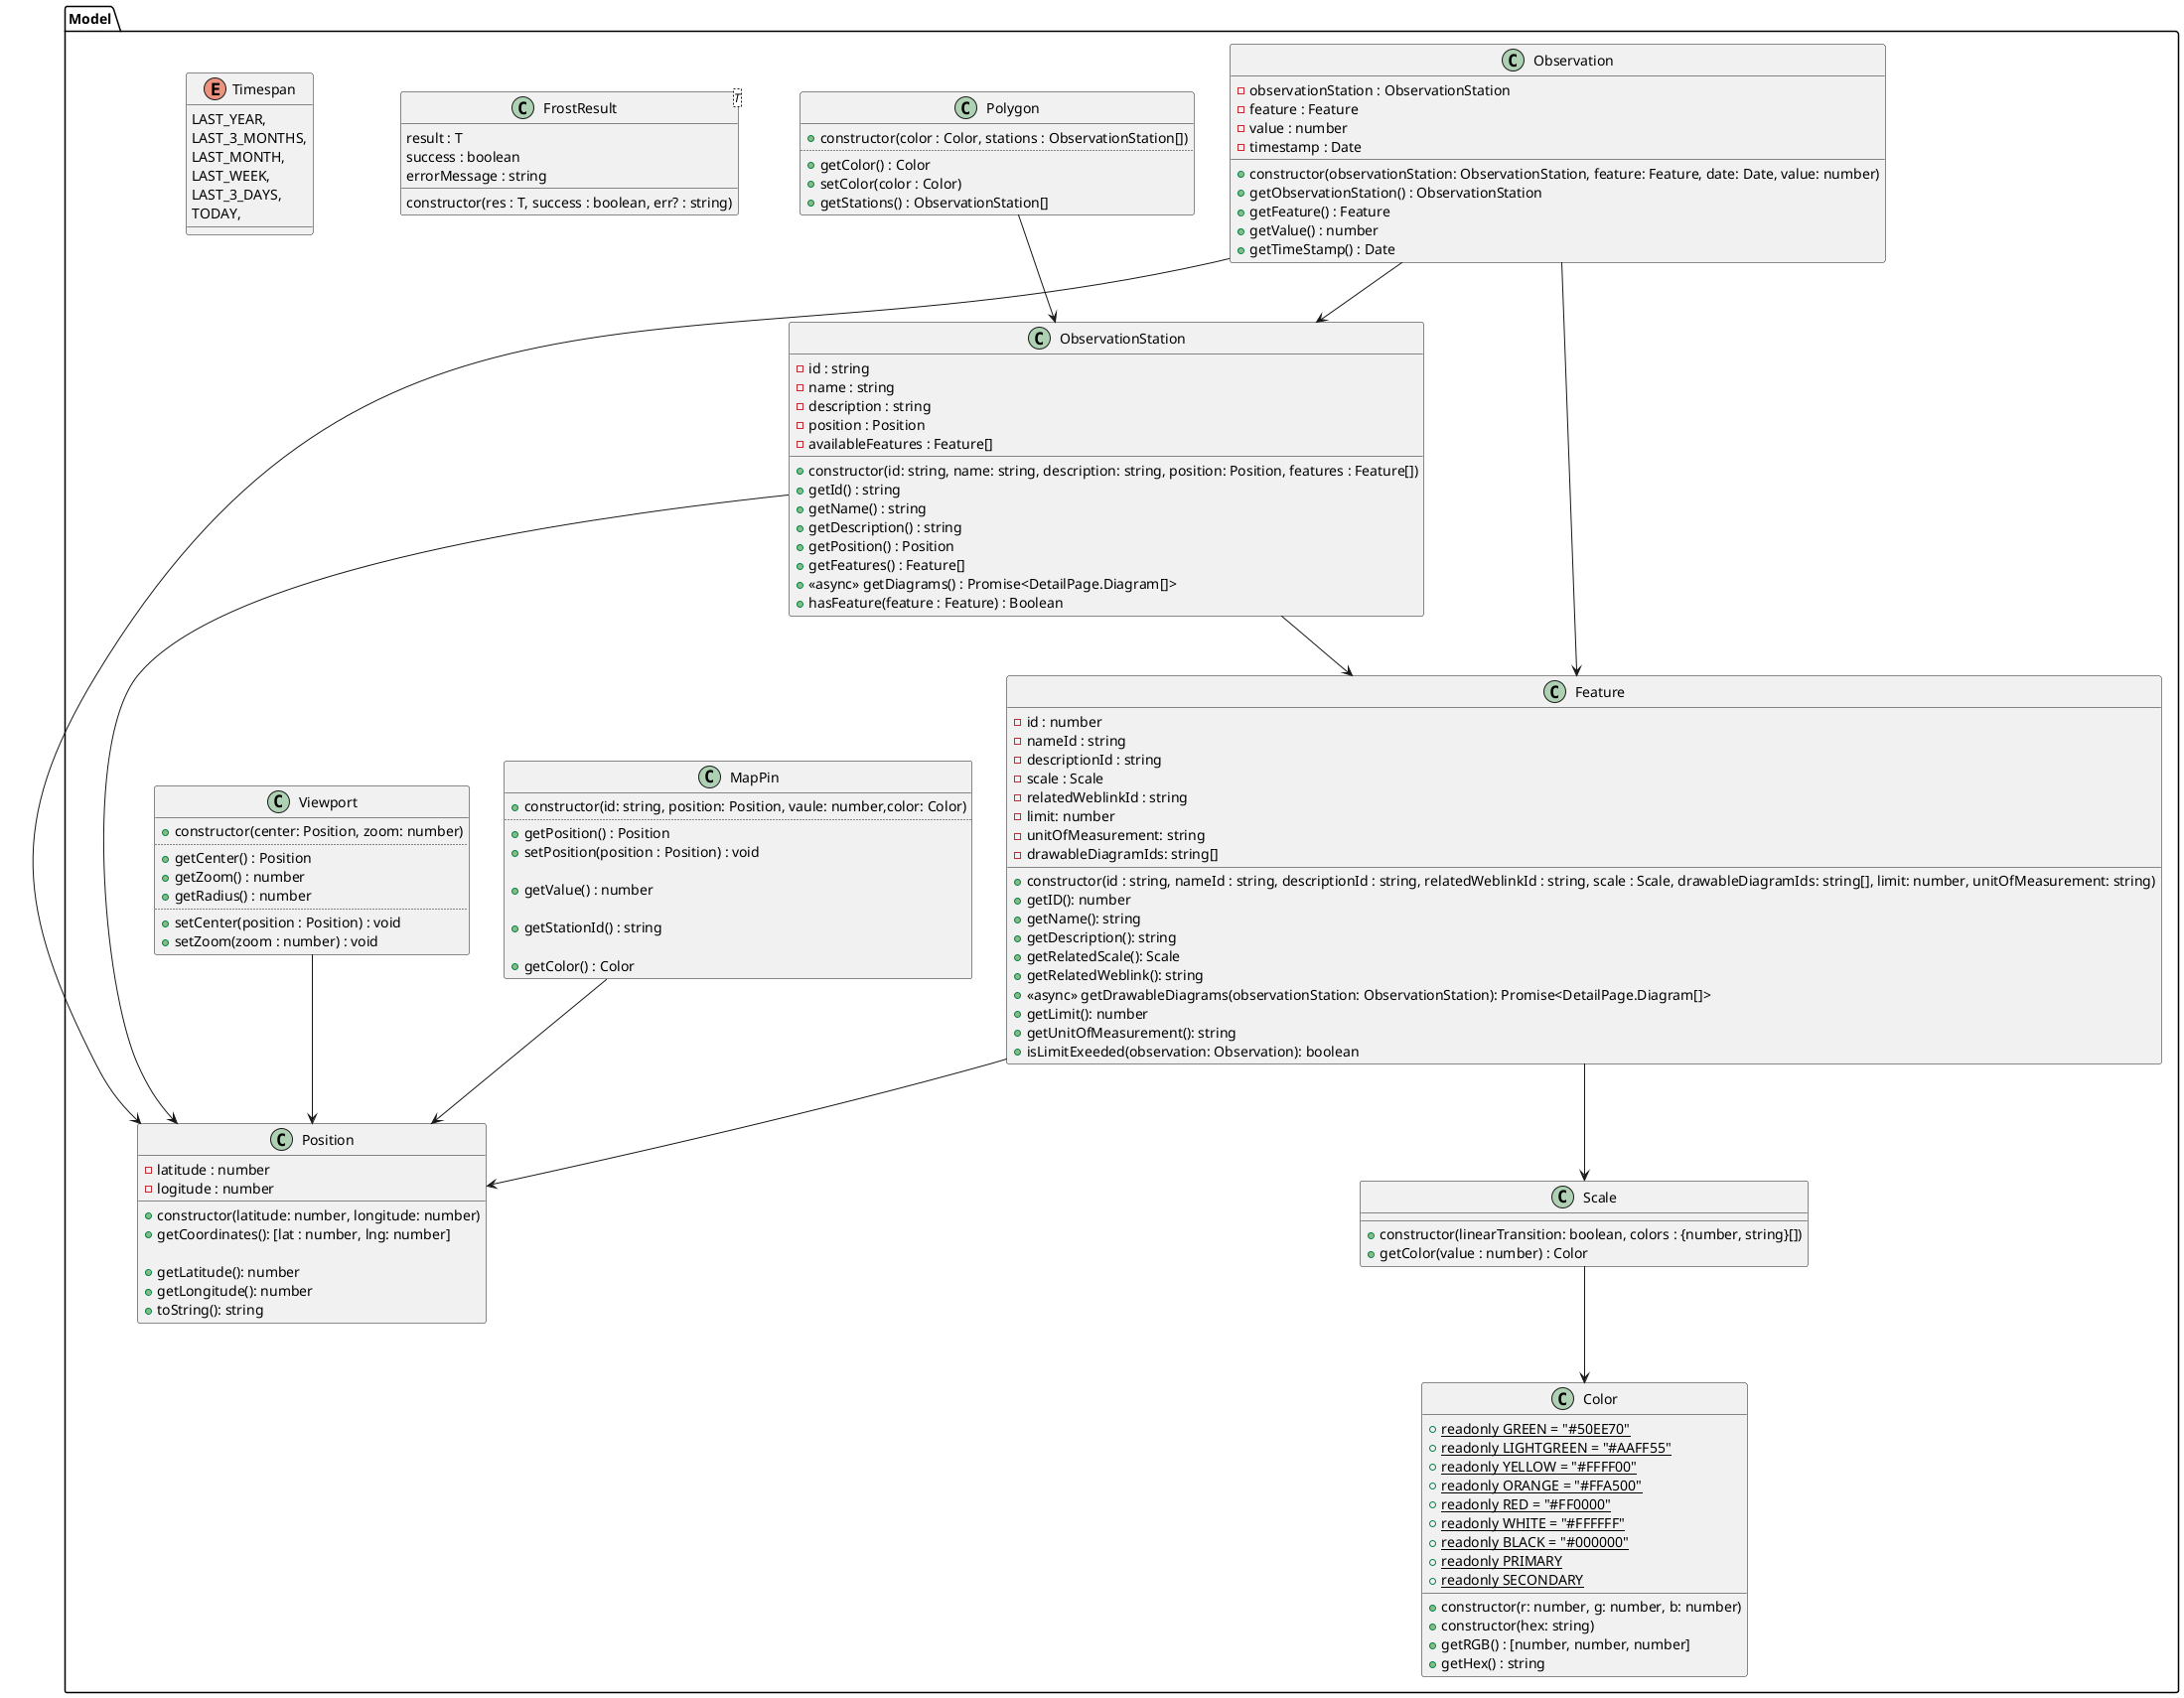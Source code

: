 @startuml Model

namespace Model {


    Feature --> Position
    Feature --> Scale

    MapPin --> Position
    Viewport --> Position

    Observation --> Feature
    Observation --> Position
    Observation --> ObservationStation

    ObservationStation --> Feature
    ObservationStation --> Position

    Scale --> Color

    Polygon --> ObservationStation

    class FrostResult<T> {
            constructor(res : T, success : boolean, err? : string)
            result : T
            success : boolean
            errorMessage : string
        }

    class Polygon {
        + constructor(color : Color, stations : ObservationStation[])
        ..
        + getColor() : Color
        + setColor(color : Color)
        + getStations() : ObservationStation[]
    }

    class MapPin {
        +constructor(id: string, position: Position, vaule: number,color: Color)
        ..
        + getPosition() : Position
        + setPosition(position : Position) : void

        + getValue() : number

        + getStationId() : string

        + getColor() : Color
    }

    class Viewport {
        + constructor(center: Position, zoom: number)
        ..
        + getCenter() : Position
        + getZoom() : number
        + getRadius() : number
        ..
        + setCenter(position : Position) : void
        + setZoom(zoom : number) : void
    }

    class ObservationStation {
        - id : string
        - name : string
        - description : string
        - position : Position
        - availableFeatures : Feature[]

        + constructor(id: string, name: string, description: string, position: Position, features : Feature[])
        + getId() : string
        + getName() : string
        + getDescription() : string
        + getPosition() : Position
        + getFeatures() : Feature[]
        + <<async>> getDiagrams() : Promise<DetailPage.Diagram[]>
        + hasFeature(feature : Feature) : Boolean
    }

    class Observation {
        - observationStation : ObservationStation
        - feature : Feature
        - value : number
        - timestamp : Date

        + constructor(observationStation: ObservationStation, feature: Feature, date: Date, value: number)
        + getObservationStation() : ObservationStation
        + getFeature() : Feature
        + getValue() : number
        + getTimeStamp() : Date
    }

    enum Timespan {
        LAST_YEAR,
        LAST_3_MONTHS,
        LAST_MONTH,
        LAST_WEEK,
        LAST_3_DAYS,
        TODAY,
    }

    class Position {
        - latitude : number
        - logitude : number

        + constructor(latitude: number, longitude: number)
        + getCoordinates(): [lat : number, lng: number]

        + getLatitude(): number
        + getLongitude(): number
        + toString(): string
    }

    class Feature {
        - id : number
        - nameId : string
        - descriptionId : string
        - scale : Scale
        - relatedWeblinkId : string
        - limit: number
        - unitOfMeasurement: string
        - drawableDiagramIds: string[]

        + constructor(id : string, nameId : string, descriptionId : string, relatedWeblinkId : string, scale : Scale, drawableDiagramIds: string[], limit: number, unitOfMeasurement: string)
        + getID(): number
        + getName(): string
        + getDescription(): string
        + getRelatedScale(): Scale
        + getRelatedWeblink(): string
        + <<async>> getDrawableDiagrams(observationStation: ObservationStation): Promise<DetailPage.Diagram[]>
        + getLimit(): number
        + getUnitOfMeasurement(): string
        + isLimitExeeded(observation: Observation): boolean
    }

    class Color {
        {static} + readonly GREEN = "#50EE70"
        {static} + readonly LIGHTGREEN = "#AAFF55"
        {static} + readonly YELLOW = "#FFFF00"
        {static} + readonly ORANGE = "#FFA500"
        {static} + readonly RED = "#FF0000"
        {static} + readonly WHITE = "#FFFFFF"
        {static} + readonly BLACK = "#000000"
        {static} + readonly PRIMARY
        {static} + readonly SECONDARY

        + constructor(r: number, g: number, b: number)
        + constructor(hex: string)
        + getRGB() : [number, number, number]
        + getHex() : string
    }

    class Scale {
        + constructor(linearTransition: boolean, colors : {number, string}[])
        + getColor(value : number) : Color
    }

}

@enduml